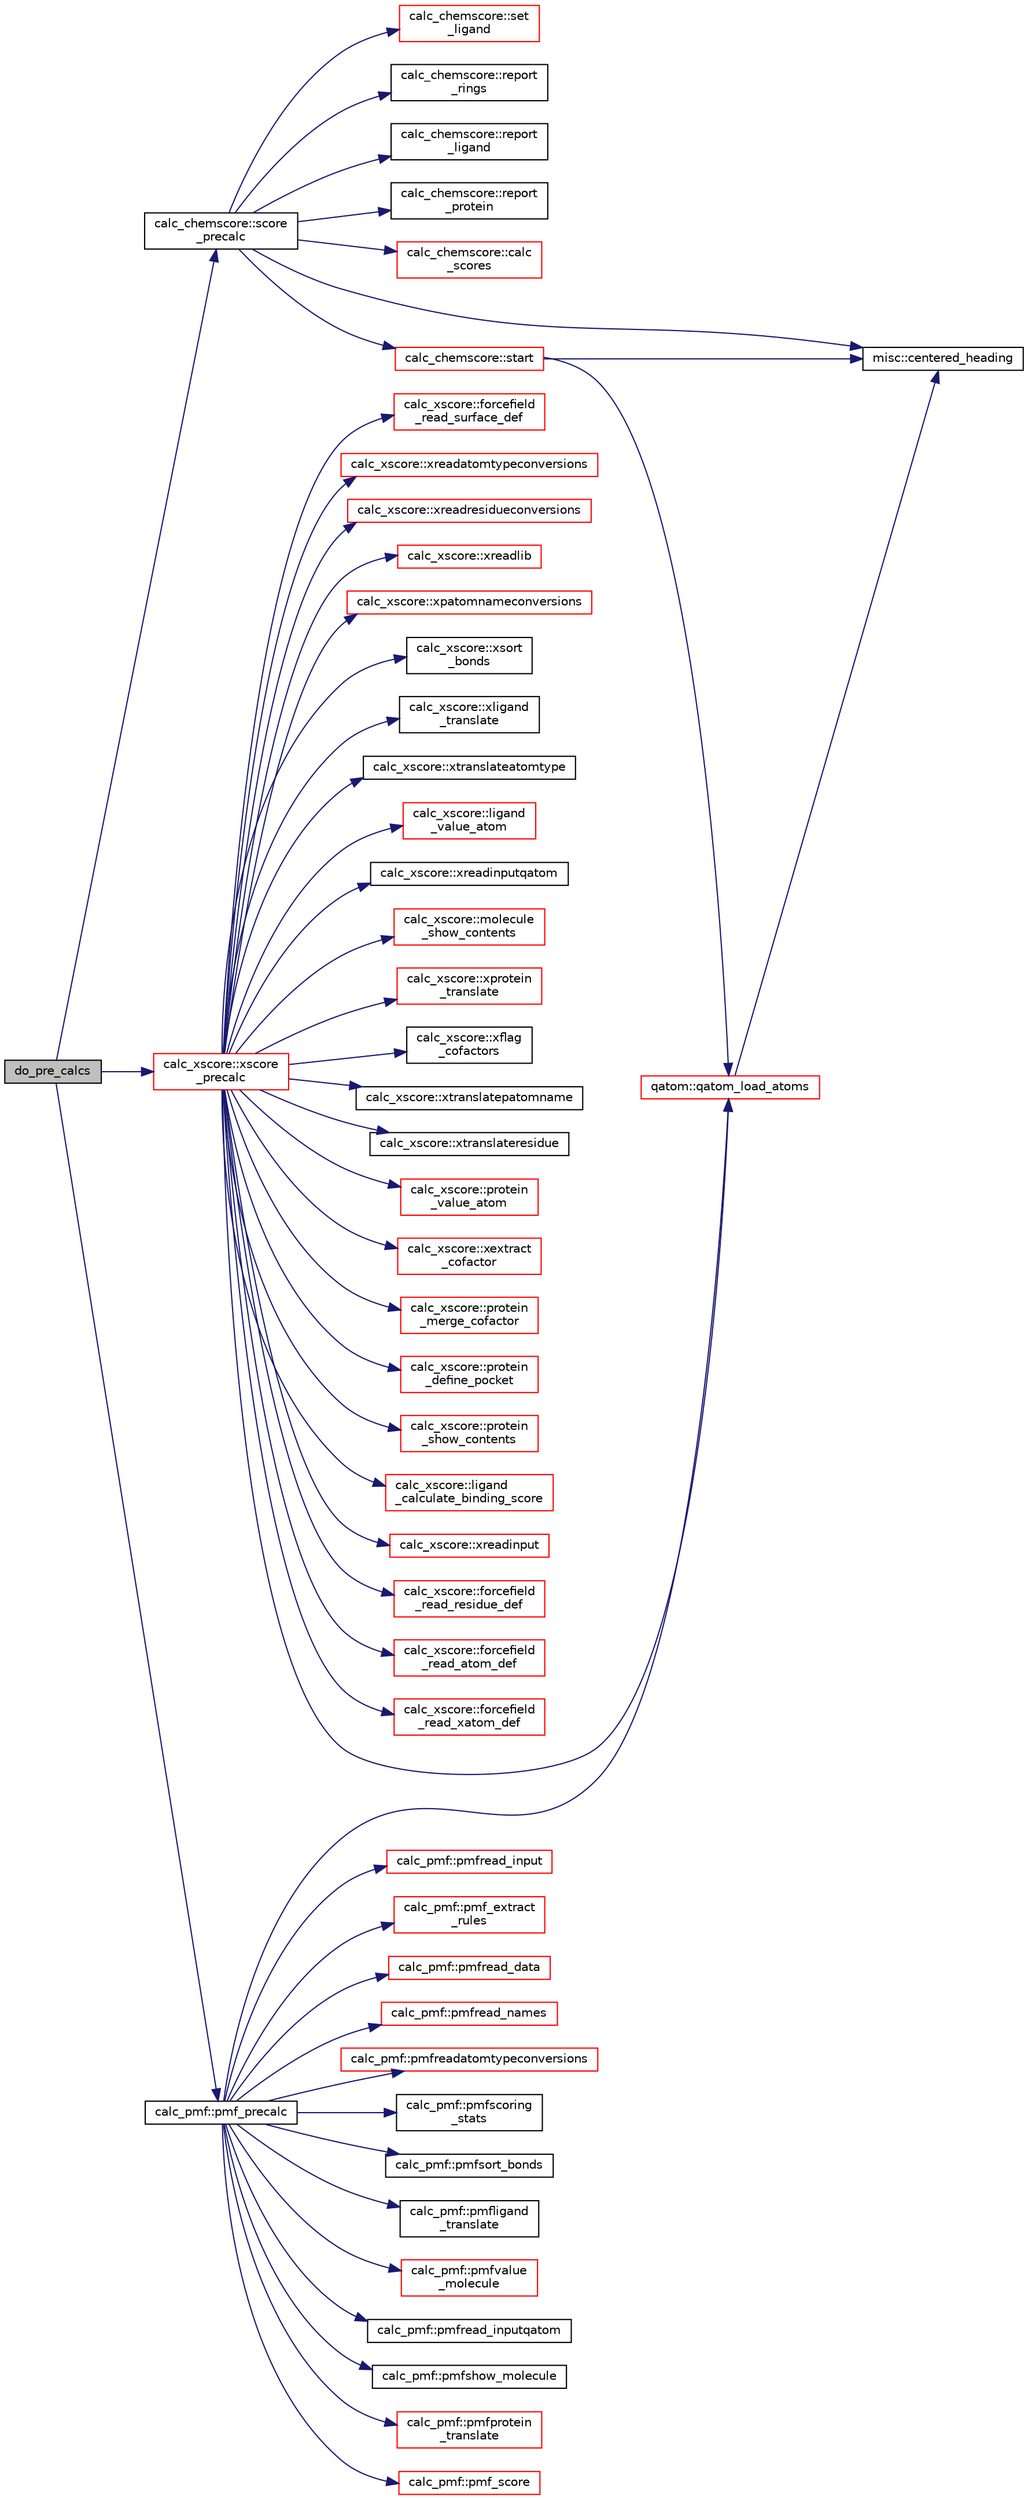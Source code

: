 digraph "do_pre_calcs"
{
  edge [fontname="Helvetica",fontsize="10",labelfontname="Helvetica",labelfontsize="10"];
  node [fontname="Helvetica",fontsize="10",shape=record];
  rankdir="LR";
  Node1 [label="do_pre_calcs",height=0.2,width=0.4,color="black", fillcolor="grey75", style="filled" fontcolor="black"];
  Node1 -> Node2 [color="midnightblue",fontsize="10",style="solid",fontname="Helvetica"];
  Node2 [label="calc_pmf::pmf_precalc",height=0.2,width=0.4,color="black", fillcolor="white", style="filled",URL="$classcalc__pmf.html#a15f551fc2681bc20e67c32c26f0e6213"];
  Node2 -> Node3 [color="midnightblue",fontsize="10",style="solid",fontname="Helvetica"];
  Node3 [label="calc_pmf::pmfread_input",height=0.2,width=0.4,color="red", fillcolor="white", style="filled",URL="$classcalc__pmf.html#ac3e289539ea4c4398e8c4a01ba575b10"];
  Node2 -> Node4 [color="midnightblue",fontsize="10",style="solid",fontname="Helvetica"];
  Node4 [label="calc_pmf::pmf_extract\l_rules",height=0.2,width=0.4,color="red", fillcolor="white", style="filled",URL="$classcalc__pmf.html#ab9ddf3abf49e6eae6d35801de0fea173"];
  Node2 -> Node5 [color="midnightblue",fontsize="10",style="solid",fontname="Helvetica"];
  Node5 [label="calc_pmf::pmfread_data",height=0.2,width=0.4,color="red", fillcolor="white", style="filled",URL="$classcalc__pmf.html#a0ff94f92c888cfa789cc3c62b19e90df"];
  Node2 -> Node6 [color="midnightblue",fontsize="10",style="solid",fontname="Helvetica"];
  Node6 [label="calc_pmf::pmfread_names",height=0.2,width=0.4,color="red", fillcolor="white", style="filled",URL="$classcalc__pmf.html#aad022993ab21419258605190c44313c7"];
  Node2 -> Node7 [color="midnightblue",fontsize="10",style="solid",fontname="Helvetica"];
  Node7 [label="calc_pmf::pmfreadatomtypeconversions",height=0.2,width=0.4,color="red", fillcolor="white", style="filled",URL="$classcalc__pmf.html#ab388d577f0dbb88865c1c9d4366e45be"];
  Node2 -> Node8 [color="midnightblue",fontsize="10",style="solid",fontname="Helvetica"];
  Node8 [label="qatom::qatom_load_atoms",height=0.2,width=0.4,color="red", fillcolor="white", style="filled",URL="$classqatom.html#a00e760eda3603bb0bd51f6f84a4e5c9b"];
  Node8 -> Node9 [color="midnightblue",fontsize="10",style="solid",fontname="Helvetica"];
  Node9 [label="misc::centered_heading",height=0.2,width=0.4,color="black", fillcolor="white", style="filled",URL="$classmisc.html#ac616bbb70212f3216e099c51f3c217f9"];
  Node2 -> Node10 [color="midnightblue",fontsize="10",style="solid",fontname="Helvetica"];
  Node10 [label="calc_pmf::pmfsort_bonds",height=0.2,width=0.4,color="black", fillcolor="white", style="filled",URL="$classcalc__pmf.html#ab6f464407bf5090b40e3a0c915eeb283"];
  Node2 -> Node11 [color="midnightblue",fontsize="10",style="solid",fontname="Helvetica"];
  Node11 [label="calc_pmf::pmfligand\l_translate",height=0.2,width=0.4,color="black", fillcolor="white", style="filled",URL="$classcalc__pmf.html#a6b259a5b36a4ab2d3c86400f88d2e60c"];
  Node2 -> Node12 [color="midnightblue",fontsize="10",style="solid",fontname="Helvetica"];
  Node12 [label="calc_pmf::pmfvalue\l_molecule",height=0.2,width=0.4,color="red", fillcolor="white", style="filled",URL="$classcalc__pmf.html#ac556c87ce39732c2e96def3d32dd211f"];
  Node2 -> Node13 [color="midnightblue",fontsize="10",style="solid",fontname="Helvetica"];
  Node13 [label="calc_pmf::pmfread_inputqatom",height=0.2,width=0.4,color="black", fillcolor="white", style="filled",URL="$classcalc__pmf.html#a90196b4a510babf40a19b3778cca8b10"];
  Node2 -> Node14 [color="midnightblue",fontsize="10",style="solid",fontname="Helvetica"];
  Node14 [label="calc_pmf::pmfshow_molecule",height=0.2,width=0.4,color="black", fillcolor="white", style="filled",URL="$classcalc__pmf.html#a15700c91a9d09ccd6da63e1cf1fe7547"];
  Node2 -> Node15 [color="midnightblue",fontsize="10",style="solid",fontname="Helvetica"];
  Node15 [label="calc_pmf::pmfprotein\l_translate",height=0.2,width=0.4,color="red", fillcolor="white", style="filled",URL="$classcalc__pmf.html#a2baa30c7de82768257cedb4c5062089b"];
  Node2 -> Node16 [color="midnightblue",fontsize="10",style="solid",fontname="Helvetica"];
  Node16 [label="calc_pmf::pmf_score",height=0.2,width=0.4,color="red", fillcolor="white", style="filled",URL="$classcalc__pmf.html#a2ce532c8dbd81ccb5221196f08dc3a4c"];
  Node2 -> Node17 [color="midnightblue",fontsize="10",style="solid",fontname="Helvetica"];
  Node17 [label="calc_pmf::pmfscoring\l_stats",height=0.2,width=0.4,color="black", fillcolor="white", style="filled",URL="$classcalc__pmf.html#a638031979f9e34f663de98290b3203bf"];
  Node1 -> Node18 [color="midnightblue",fontsize="10",style="solid",fontname="Helvetica"];
  Node18 [label="calc_chemscore::score\l_precalc",height=0.2,width=0.4,color="black", fillcolor="white", style="filled",URL="$classcalc__chemscore.html#a1dbdeb7c4eb3b9068a041f3b08224417"];
  Node18 -> Node19 [color="midnightblue",fontsize="10",style="solid",fontname="Helvetica"];
  Node19 [label="calc_chemscore::start",height=0.2,width=0.4,color="red", fillcolor="white", style="filled",URL="$classcalc__chemscore.html#af43d8e5ae35fc5fd588eae032d48cb51"];
  Node19 -> Node9 [color="midnightblue",fontsize="10",style="solid",fontname="Helvetica"];
  Node19 -> Node8 [color="midnightblue",fontsize="10",style="solid",fontname="Helvetica"];
  Node18 -> Node20 [color="midnightblue",fontsize="10",style="solid",fontname="Helvetica"];
  Node20 [label="calc_chemscore::set\l_ligand",height=0.2,width=0.4,color="red", fillcolor="white", style="filled",URL="$classcalc__chemscore.html#a1a0ba4ea42a592ed4c0017e204372e0b"];
  Node18 -> Node21 [color="midnightblue",fontsize="10",style="solid",fontname="Helvetica"];
  Node21 [label="calc_chemscore::report\l_rings",height=0.2,width=0.4,color="black", fillcolor="white", style="filled",URL="$classcalc__chemscore.html#a96f372948049119e39d151b115758321"];
  Node18 -> Node22 [color="midnightblue",fontsize="10",style="solid",fontname="Helvetica"];
  Node22 [label="calc_chemscore::report\l_ligand",height=0.2,width=0.4,color="black", fillcolor="white", style="filled",URL="$classcalc__chemscore.html#a01a080b62749ee18b509448a22380c13"];
  Node18 -> Node23 [color="midnightblue",fontsize="10",style="solid",fontname="Helvetica"];
  Node23 [label="calc_chemscore::report\l_protein",height=0.2,width=0.4,color="black", fillcolor="white", style="filled",URL="$classcalc__chemscore.html#af79fd6a521299e01b74e8d9ec1c113fe"];
  Node18 -> Node24 [color="midnightblue",fontsize="10",style="solid",fontname="Helvetica"];
  Node24 [label="calc_chemscore::calc\l_scores",height=0.2,width=0.4,color="red", fillcolor="white", style="filled",URL="$classcalc__chemscore.html#ac685deaa80ea9769e36c6b9ac8c8462d"];
  Node18 -> Node9 [color="midnightblue",fontsize="10",style="solid",fontname="Helvetica"];
  Node1 -> Node25 [color="midnightblue",fontsize="10",style="solid",fontname="Helvetica"];
  Node25 [label="calc_xscore::xscore\l_precalc",height=0.2,width=0.4,color="red", fillcolor="white", style="filled",URL="$classcalc__xscore.html#a1dd20b02356cb3c99283799d1030d1ba"];
  Node25 -> Node26 [color="midnightblue",fontsize="10",style="solid",fontname="Helvetica"];
  Node26 [label="calc_xscore::xreadinput",height=0.2,width=0.4,color="red", fillcolor="white", style="filled",URL="$classcalc__xscore.html#ad9e224a154cfb48f8601f6a08a2d7321"];
  Node25 -> Node27 [color="midnightblue",fontsize="10",style="solid",fontname="Helvetica"];
  Node27 [label="calc_xscore::forcefield\l_read_residue_def",height=0.2,width=0.4,color="red", fillcolor="white", style="filled",URL="$classcalc__xscore.html#afe826739594a908f79d4ce0e361aecb2"];
  Node25 -> Node28 [color="midnightblue",fontsize="10",style="solid",fontname="Helvetica"];
  Node28 [label="calc_xscore::forcefield\l_read_atom_def",height=0.2,width=0.4,color="red", fillcolor="white", style="filled",URL="$classcalc__xscore.html#ab919b97ffae7e9807fc6a9a6c1ac1410"];
  Node25 -> Node29 [color="midnightblue",fontsize="10",style="solid",fontname="Helvetica"];
  Node29 [label="calc_xscore::forcefield\l_read_xatom_def",height=0.2,width=0.4,color="red", fillcolor="white", style="filled",URL="$classcalc__xscore.html#a6584668d9c3891d47c06c70a33b4b04f"];
  Node25 -> Node30 [color="midnightblue",fontsize="10",style="solid",fontname="Helvetica"];
  Node30 [label="calc_xscore::forcefield\l_read_surface_def",height=0.2,width=0.4,color="red", fillcolor="white", style="filled",URL="$classcalc__xscore.html#a1b46e2d13840f2131430c94c2a40e291"];
  Node25 -> Node31 [color="midnightblue",fontsize="10",style="solid",fontname="Helvetica"];
  Node31 [label="calc_xscore::xreadatomtypeconversions",height=0.2,width=0.4,color="red", fillcolor="white", style="filled",URL="$classcalc__xscore.html#acc95a504ed30541bd4b1af420cdbe89e"];
  Node25 -> Node32 [color="midnightblue",fontsize="10",style="solid",fontname="Helvetica"];
  Node32 [label="calc_xscore::xreadresidueconversions",height=0.2,width=0.4,color="red", fillcolor="white", style="filled",URL="$classcalc__xscore.html#a639279bce21a4a68fbecab09a523428b"];
  Node25 -> Node33 [color="midnightblue",fontsize="10",style="solid",fontname="Helvetica"];
  Node33 [label="calc_xscore::xreadlib",height=0.2,width=0.4,color="red", fillcolor="white", style="filled",URL="$classcalc__xscore.html#ac45f5ae56d0a4147e233f5fb74e22a5d"];
  Node25 -> Node34 [color="midnightblue",fontsize="10",style="solid",fontname="Helvetica"];
  Node34 [label="calc_xscore::xpatomnameconversions",height=0.2,width=0.4,color="red", fillcolor="white", style="filled",URL="$classcalc__xscore.html#a8e1bd4c81da5b457b1ba09dfd030247a"];
  Node25 -> Node8 [color="midnightblue",fontsize="10",style="solid",fontname="Helvetica"];
  Node25 -> Node35 [color="midnightblue",fontsize="10",style="solid",fontname="Helvetica"];
  Node35 [label="calc_xscore::xsort\l_bonds",height=0.2,width=0.4,color="black", fillcolor="white", style="filled",URL="$classcalc__xscore.html#aba6405f41f1d5e07fc644f6a83688cd6"];
  Node25 -> Node36 [color="midnightblue",fontsize="10",style="solid",fontname="Helvetica"];
  Node36 [label="calc_xscore::xligand\l_translate",height=0.2,width=0.4,color="black", fillcolor="white", style="filled",URL="$classcalc__xscore.html#a760c0fca71e74036817c42a118d6d0cb"];
  Node25 -> Node37 [color="midnightblue",fontsize="10",style="solid",fontname="Helvetica"];
  Node37 [label="calc_xscore::xtranslateatomtype",height=0.2,width=0.4,color="black", fillcolor="white", style="filled",URL="$classcalc__xscore.html#a9559d0d887b2f9aea9fd193a813e6a88"];
  Node25 -> Node38 [color="midnightblue",fontsize="10",style="solid",fontname="Helvetica"];
  Node38 [label="calc_xscore::ligand\l_value_atom",height=0.2,width=0.4,color="red", fillcolor="white", style="filled",URL="$classcalc__xscore.html#a0e46016e4d4ad20b05df5806ae4b4c70"];
  Node25 -> Node39 [color="midnightblue",fontsize="10",style="solid",fontname="Helvetica"];
  Node39 [label="calc_xscore::xreadinputqatom",height=0.2,width=0.4,color="black", fillcolor="white", style="filled",URL="$classcalc__xscore.html#ae20ad6ecf425b36c82d916e7f3bb1f49"];
  Node25 -> Node40 [color="midnightblue",fontsize="10",style="solid",fontname="Helvetica"];
  Node40 [label="calc_xscore::molecule\l_show_contents",height=0.2,width=0.4,color="red", fillcolor="white", style="filled",URL="$classcalc__xscore.html#ab91a32d9f1f50f9685139e1dd01657d1"];
  Node25 -> Node41 [color="midnightblue",fontsize="10",style="solid",fontname="Helvetica"];
  Node41 [label="calc_xscore::xprotein\l_translate",height=0.2,width=0.4,color="red", fillcolor="white", style="filled",URL="$classcalc__xscore.html#a175d1b792032d6cf86243348e1a840da"];
  Node25 -> Node42 [color="midnightblue",fontsize="10",style="solid",fontname="Helvetica"];
  Node42 [label="calc_xscore::xflag\l_cofactors",height=0.2,width=0.4,color="black", fillcolor="white", style="filled",URL="$classcalc__xscore.html#a1e1a4cc3c9721268f33da2b7300c7299"];
  Node25 -> Node43 [color="midnightblue",fontsize="10",style="solid",fontname="Helvetica"];
  Node43 [label="calc_xscore::xtranslatepatomname",height=0.2,width=0.4,color="black", fillcolor="white", style="filled",URL="$classcalc__xscore.html#a55f17e0da93c003d8db2ad97b9ece75e"];
  Node25 -> Node44 [color="midnightblue",fontsize="10",style="solid",fontname="Helvetica"];
  Node44 [label="calc_xscore::xtranslateresidue",height=0.2,width=0.4,color="black", fillcolor="white", style="filled",URL="$classcalc__xscore.html#a63bbb7ac15e0a0d94c96d89c57dba816"];
  Node25 -> Node45 [color="midnightblue",fontsize="10",style="solid",fontname="Helvetica"];
  Node45 [label="calc_xscore::protein\l_value_atom",height=0.2,width=0.4,color="red", fillcolor="white", style="filled",URL="$classcalc__xscore.html#a5a5ffe118d359c23175fcd5fdff1c5d6"];
  Node25 -> Node46 [color="midnightblue",fontsize="10",style="solid",fontname="Helvetica"];
  Node46 [label="calc_xscore::xextract\l_cofactor",height=0.2,width=0.4,color="red", fillcolor="white", style="filled",URL="$classcalc__xscore.html#aa0277efb6695094d02cdfdfcf07d0f94"];
  Node25 -> Node47 [color="midnightblue",fontsize="10",style="solid",fontname="Helvetica"];
  Node47 [label="calc_xscore::protein\l_merge_cofactor",height=0.2,width=0.4,color="red", fillcolor="white", style="filled",URL="$classcalc__xscore.html#a97b49af827f51159f455c9a90c4f8e35"];
  Node25 -> Node48 [color="midnightblue",fontsize="10",style="solid",fontname="Helvetica"];
  Node48 [label="calc_xscore::protein\l_define_pocket",height=0.2,width=0.4,color="red", fillcolor="white", style="filled",URL="$classcalc__xscore.html#ae8388e5bcc799443fceb243046278e17"];
  Node25 -> Node49 [color="midnightblue",fontsize="10",style="solid",fontname="Helvetica"];
  Node49 [label="calc_xscore::protein\l_show_contents",height=0.2,width=0.4,color="red", fillcolor="white", style="filled",URL="$classcalc__xscore.html#a39d707fb6ec8beb15ea8e651600469ab"];
  Node25 -> Node50 [color="midnightblue",fontsize="10",style="solid",fontname="Helvetica"];
  Node50 [label="calc_xscore::ligand\l_calculate_binding_score",height=0.2,width=0.4,color="red", fillcolor="white", style="filled",URL="$classcalc__xscore.html#aa21b212c6de7c3b229d8d91ee336630a"];
}

